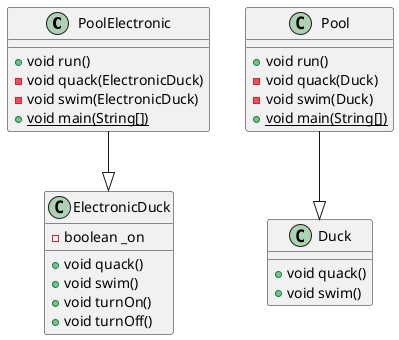 @startuml
class PoolElectronic {
    + void run()
    - void quack(ElectronicDuck)
    - void swim(ElectronicDuck)
    + {static} void main(String[])
}

class Pool {
    + void run()
    - void quack(Duck)
    - void swim(Duck)
    + {static} void main(String[])
}

class Duck {
    + void quack()
    + void swim()
}

class ElectronicDuck {
    - boolean _on
    + void quack()
    + void swim()
    + void turnOn()
    + void turnOff()
}

Pool --|> Duck
PoolElectronic --|> ElectronicDuck
@enduml
